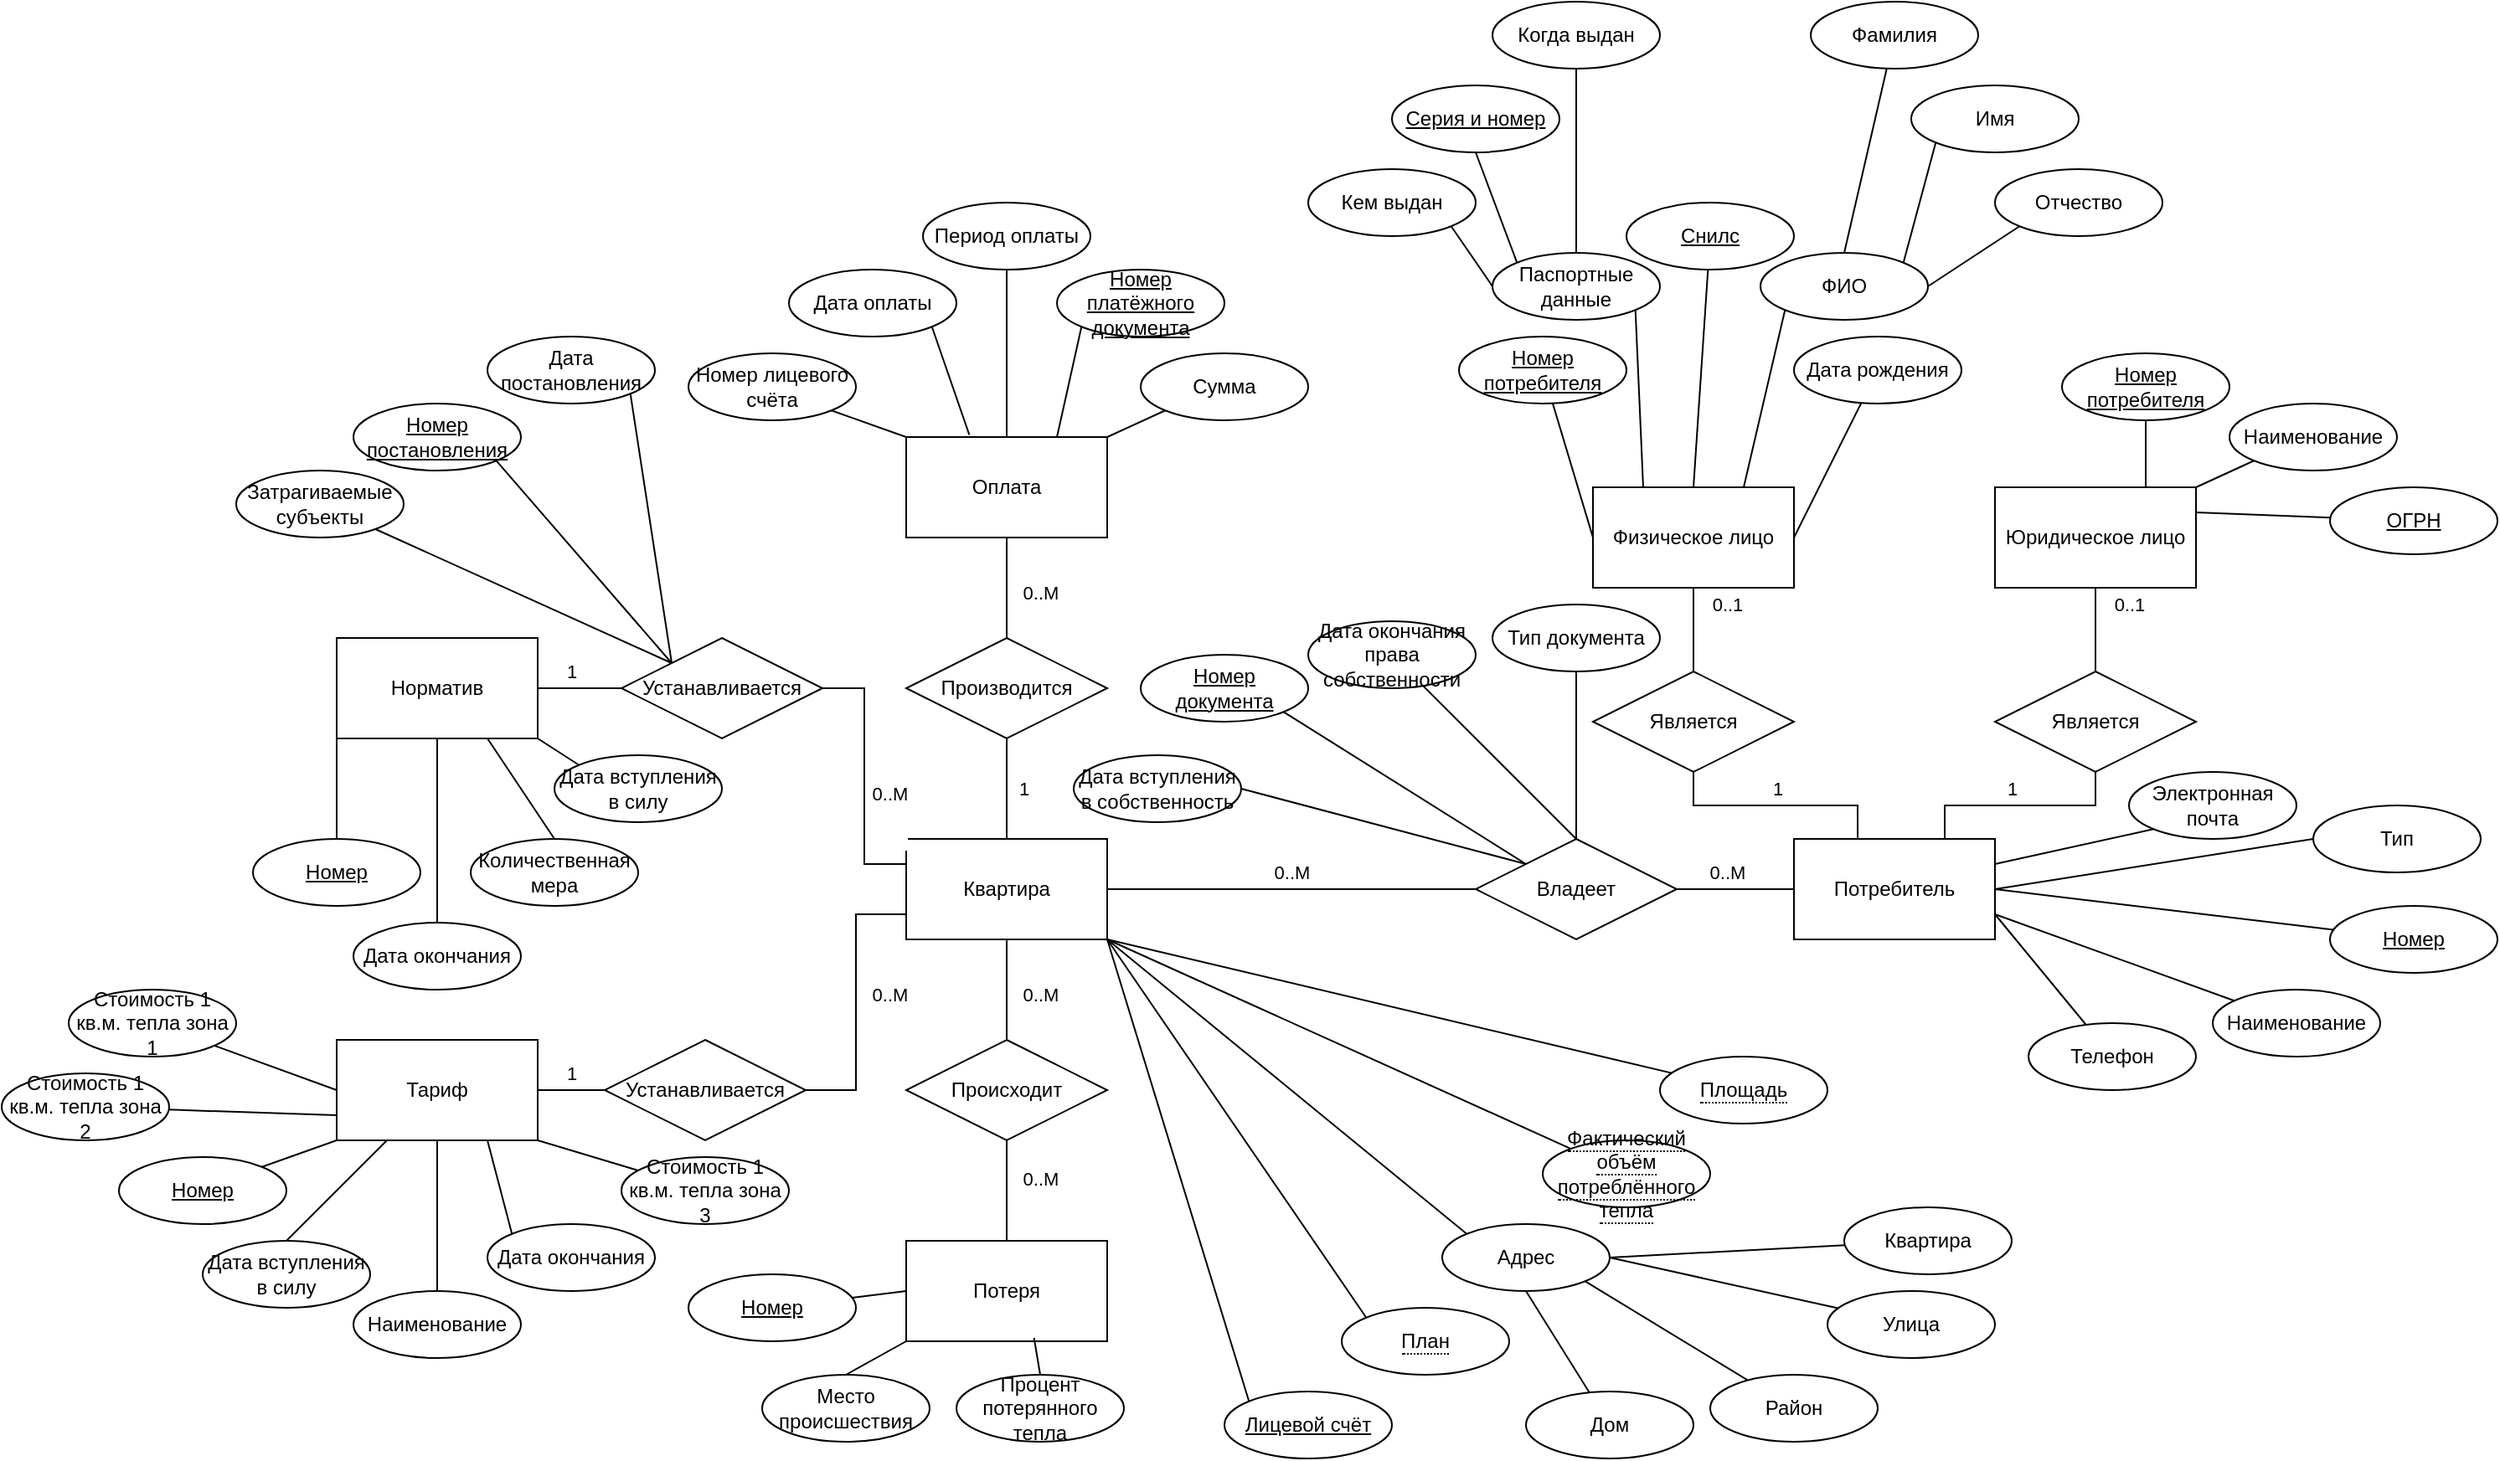 <mxfile version="23.1.5" type="device">
  <diagram name="Страница — 1" id="TnVSrqANqGjrzwxhtsa9">
    <mxGraphModel dx="2901" dy="1245" grid="1" gridSize="10" guides="1" tooltips="1" connect="1" arrows="1" fold="1" page="1" pageScale="1" pageWidth="827" pageHeight="1169" math="0" shadow="0">
      <root>
        <mxCell id="0" />
        <mxCell id="1" parent="0" />
        <mxCell id="NdZXXLd5ungyBNJHAnuO-19" value="0..M" style="edgeStyle=orthogonalEdgeStyle;rounded=0;orthogonalLoop=1;jettySize=auto;html=1;entryX=0;entryY=0.5;entryDx=0;entryDy=0;strokeColor=default;endArrow=none;endFill=0;exitX=1;exitY=0.5;exitDx=0;exitDy=0;" edge="1" parent="1" source="NdZXXLd5ungyBNJHAnuO-1" target="NdZXXLd5ungyBNJHAnuO-11">
          <mxGeometry y="10" relative="1" as="geometry">
            <mxPoint x="560" y="720" as="sourcePoint" />
            <mxPoint as="offset" />
          </mxGeometry>
        </mxCell>
        <mxCell id="NdZXXLd5ungyBNJHAnuO-27" value="&#xa;&lt;span style=&quot;color: rgb(0, 0, 0); font-family: Helvetica; font-size: 11px; font-style: normal; font-variant-ligatures: normal; font-variant-caps: normal; font-weight: 400; letter-spacing: normal; orphans: 2; text-align: center; text-indent: 0px; text-transform: none; widows: 2; word-spacing: 0px; -webkit-text-stroke-width: 0px; background-color: rgb(255, 255, 255); text-decoration-thickness: initial; text-decoration-style: initial; text-decoration-color: initial; float: none; display: inline !important;&quot;&gt;0..M&lt;/span&gt;&#xa;&#xa;" style="edgeStyle=orthogonalEdgeStyle;rounded=0;orthogonalLoop=1;jettySize=auto;html=1;entryX=0.5;entryY=0;entryDx=0;entryDy=0;endArrow=none;endFill=0;" edge="1" parent="1" source="NdZXXLd5ungyBNJHAnuO-1" target="NdZXXLd5ungyBNJHAnuO-16">
          <mxGeometry x="0.333" y="20" relative="1" as="geometry">
            <mxPoint as="offset" />
          </mxGeometry>
        </mxCell>
        <mxCell id="NdZXXLd5ungyBNJHAnuO-1" value="Квартира" style="rounded=0;whiteSpace=wrap;html=1;" vertex="1" parent="1">
          <mxGeometry x="400" y="690" width="120" height="60" as="geometry" />
        </mxCell>
        <mxCell id="NdZXXLd5ungyBNJHAnuO-2" value="Физическое лицо" style="rounded=0;whiteSpace=wrap;html=1;" vertex="1" parent="1">
          <mxGeometry x="810" y="480" width="120" height="60" as="geometry" />
        </mxCell>
        <mxCell id="NdZXXLd5ungyBNJHAnuO-3" value="Потребитель" style="rounded=0;whiteSpace=wrap;html=1;" vertex="1" parent="1">
          <mxGeometry x="930" y="690" width="120" height="60" as="geometry" />
        </mxCell>
        <mxCell id="NdZXXLd5ungyBNJHAnuO-29" value="1" style="edgeStyle=orthogonalEdgeStyle;rounded=0;orthogonalLoop=1;jettySize=auto;html=1;entryX=0;entryY=0.5;entryDx=0;entryDy=0;endArrow=none;endFill=0;" edge="1" parent="1" source="NdZXXLd5ungyBNJHAnuO-4" target="NdZXXLd5ungyBNJHAnuO-13">
          <mxGeometry x="-0.2" y="10" relative="1" as="geometry">
            <mxPoint as="offset" />
          </mxGeometry>
        </mxCell>
        <mxCell id="NdZXXLd5ungyBNJHAnuO-4" value="Норматив" style="rounded=0;whiteSpace=wrap;html=1;" vertex="1" parent="1">
          <mxGeometry x="60" y="570" width="120" height="60" as="geometry" />
        </mxCell>
        <mxCell id="NdZXXLd5ungyBNJHAnuO-5" value="Юридическое лицо" style="rounded=0;whiteSpace=wrap;html=1;" vertex="1" parent="1">
          <mxGeometry x="1050" y="480" width="120" height="60" as="geometry" />
        </mxCell>
        <mxCell id="NdZXXLd5ungyBNJHAnuO-31" value="1" style="edgeStyle=orthogonalEdgeStyle;rounded=0;orthogonalLoop=1;jettySize=auto;html=1;entryX=0;entryY=0.5;entryDx=0;entryDy=0;endArrow=none;endFill=0;" edge="1" parent="1" source="NdZXXLd5ungyBNJHAnuO-6" target="NdZXXLd5ungyBNJHAnuO-14">
          <mxGeometry y="10" relative="1" as="geometry">
            <mxPoint as="offset" />
          </mxGeometry>
        </mxCell>
        <mxCell id="NdZXXLd5ungyBNJHAnuO-6" value="Тариф" style="rounded=0;whiteSpace=wrap;html=1;" vertex="1" parent="1">
          <mxGeometry x="60" y="810" width="120" height="60" as="geometry" />
        </mxCell>
        <mxCell id="NdZXXLd5ungyBNJHAnuO-25" value="&#xa;&lt;span style=&quot;color: rgb(0, 0, 0); font-family: Helvetica; font-size: 11px; font-style: normal; font-variant-ligatures: normal; font-variant-caps: normal; font-weight: 400; letter-spacing: normal; orphans: 2; text-align: center; text-indent: 0px; text-transform: none; widows: 2; word-spacing: 0px; -webkit-text-stroke-width: 0px; background-color: rgb(255, 255, 255); text-decoration-thickness: initial; text-decoration-style: initial; text-decoration-color: initial; float: none; display: inline !important;&quot;&gt;0..M&lt;/span&gt;&#xa;&#xa;" style="edgeStyle=orthogonalEdgeStyle;rounded=0;orthogonalLoop=1;jettySize=auto;html=1;entryX=0.5;entryY=0;entryDx=0;entryDy=0;endArrow=none;endFill=0;" edge="1" parent="1" source="NdZXXLd5ungyBNJHAnuO-7" target="NdZXXLd5ungyBNJHAnuO-15">
          <mxGeometry x="0.333" y="20" relative="1" as="geometry">
            <mxPoint as="offset" />
          </mxGeometry>
        </mxCell>
        <mxCell id="NdZXXLd5ungyBNJHAnuO-7" value="Оплата" style="rounded=0;whiteSpace=wrap;html=1;" vertex="1" parent="1">
          <mxGeometry x="400" y="450" width="120" height="60" as="geometry" />
        </mxCell>
        <mxCell id="NdZXXLd5ungyBNJHAnuO-8" value="Потеря" style="rounded=0;whiteSpace=wrap;html=1;" vertex="1" parent="1">
          <mxGeometry x="400" y="930" width="120" height="60" as="geometry" />
        </mxCell>
        <mxCell id="NdZXXLd5ungyBNJHAnuO-20" value="0..M" style="edgeStyle=orthogonalEdgeStyle;rounded=0;orthogonalLoop=1;jettySize=auto;html=1;entryX=0;entryY=0.5;entryDx=0;entryDy=0;endArrow=none;endFill=0;" edge="1" parent="1" source="NdZXXLd5ungyBNJHAnuO-11" target="NdZXXLd5ungyBNJHAnuO-3">
          <mxGeometry x="-0.143" y="10" relative="1" as="geometry">
            <mxPoint as="offset" />
          </mxGeometry>
        </mxCell>
        <mxCell id="NdZXXLd5ungyBNJHAnuO-11" value="Владеет" style="shape=rhombus;perimeter=rhombusPerimeter;whiteSpace=wrap;html=1;align=center;" vertex="1" parent="1">
          <mxGeometry x="740" y="690" width="120" height="60" as="geometry" />
        </mxCell>
        <mxCell id="NdZXXLd5ungyBNJHAnuO-30" value="&#xa;&lt;span style=&quot;color: rgb(0, 0, 0); font-family: Helvetica; font-size: 11px; font-style: normal; font-variant-ligatures: normal; font-variant-caps: normal; font-weight: 400; letter-spacing: normal; orphans: 2; text-align: center; text-indent: 0px; text-transform: none; widows: 2; word-spacing: 0px; -webkit-text-stroke-width: 0px; background-color: rgb(255, 255, 255); text-decoration-thickness: initial; text-decoration-style: initial; text-decoration-color: initial; float: none; display: inline !important;&quot;&gt;0..M&lt;/span&gt;&#xa;&#xa;" style="edgeStyle=orthogonalEdgeStyle;rounded=0;orthogonalLoop=1;jettySize=auto;html=1;entryX=0;entryY=0.25;entryDx=0;entryDy=0;endArrow=none;endFill=0;" edge="1" parent="1" source="NdZXXLd5ungyBNJHAnuO-13" target="NdZXXLd5ungyBNJHAnuO-1">
          <mxGeometry x="0.226" y="15" relative="1" as="geometry">
            <mxPoint as="offset" />
          </mxGeometry>
        </mxCell>
        <mxCell id="NdZXXLd5ungyBNJHAnuO-13" value="Устанавливается" style="shape=rhombus;perimeter=rhombusPerimeter;whiteSpace=wrap;html=1;align=center;" vertex="1" parent="1">
          <mxGeometry x="230" y="570" width="120" height="60" as="geometry" />
        </mxCell>
        <mxCell id="NdZXXLd5ungyBNJHAnuO-32" value="&#xa;&lt;span style=&quot;color: rgb(0, 0, 0); font-family: Helvetica; font-size: 11px; font-style: normal; font-variant-ligatures: normal; font-variant-caps: normal; font-weight: 400; letter-spacing: normal; orphans: 2; text-align: center; text-indent: 0px; text-transform: none; widows: 2; word-spacing: 0px; -webkit-text-stroke-width: 0px; background-color: rgb(255, 255, 255); text-decoration-thickness: initial; text-decoration-style: initial; text-decoration-color: initial; float: none; display: inline !important;&quot;&gt;0..M&lt;/span&gt;&#xa;&#xa;" style="edgeStyle=orthogonalEdgeStyle;rounded=0;orthogonalLoop=1;jettySize=auto;html=1;entryX=0;entryY=0.75;entryDx=0;entryDy=0;endArrow=none;endFill=0;" edge="1" parent="1" source="NdZXXLd5ungyBNJHAnuO-14" target="NdZXXLd5ungyBNJHAnuO-1">
          <mxGeometry x="-0.03" y="-20" relative="1" as="geometry">
            <mxPoint as="offset" />
          </mxGeometry>
        </mxCell>
        <mxCell id="NdZXXLd5ungyBNJHAnuO-14" value="Устанавливается" style="shape=rhombus;perimeter=rhombusPerimeter;whiteSpace=wrap;html=1;align=center;" vertex="1" parent="1">
          <mxGeometry x="220" y="810" width="120" height="60" as="geometry" />
        </mxCell>
        <mxCell id="NdZXXLd5ungyBNJHAnuO-26" value="1" style="edgeStyle=orthogonalEdgeStyle;rounded=0;orthogonalLoop=1;jettySize=auto;html=1;entryX=0.5;entryY=0;entryDx=0;entryDy=0;endArrow=none;endFill=0;" edge="1" parent="1" source="NdZXXLd5ungyBNJHAnuO-15" target="NdZXXLd5ungyBNJHAnuO-1">
          <mxGeometry y="10" relative="1" as="geometry">
            <mxPoint as="offset" />
          </mxGeometry>
        </mxCell>
        <mxCell id="NdZXXLd5ungyBNJHAnuO-15" value="Производится" style="shape=rhombus;perimeter=rhombusPerimeter;whiteSpace=wrap;html=1;align=center;" vertex="1" parent="1">
          <mxGeometry x="400" y="570" width="120" height="60" as="geometry" />
        </mxCell>
        <mxCell id="NdZXXLd5ungyBNJHAnuO-28" value="&#xa;&lt;span style=&quot;color: rgb(0, 0, 0); font-family: Helvetica; font-size: 11px; font-style: normal; font-variant-ligatures: normal; font-variant-caps: normal; font-weight: 400; letter-spacing: normal; orphans: 2; text-align: center; text-indent: 0px; text-transform: none; widows: 2; word-spacing: 0px; -webkit-text-stroke-width: 0px; background-color: rgb(255, 255, 255); text-decoration-thickness: initial; text-decoration-style: initial; text-decoration-color: initial; float: none; display: inline !important;&quot;&gt;0..M&lt;/span&gt;&#xa;&#xa;" style="edgeStyle=orthogonalEdgeStyle;rounded=0;orthogonalLoop=1;jettySize=auto;html=1;entryX=0.5;entryY=0;entryDx=0;entryDy=0;endArrow=none;endFill=0;" edge="1" parent="1" source="NdZXXLd5ungyBNJHAnuO-16" target="NdZXXLd5ungyBNJHAnuO-8">
          <mxGeometry y="20" relative="1" as="geometry">
            <mxPoint as="offset" />
          </mxGeometry>
        </mxCell>
        <mxCell id="NdZXXLd5ungyBNJHAnuO-16" value="Происходит" style="shape=rhombus;perimeter=rhombusPerimeter;whiteSpace=wrap;html=1;align=center;" vertex="1" parent="1">
          <mxGeometry x="400" y="810" width="120" height="60" as="geometry" />
        </mxCell>
        <mxCell id="NdZXXLd5ungyBNJHAnuO-22" value="1" style="edgeStyle=orthogonalEdgeStyle;rounded=0;orthogonalLoop=1;jettySize=auto;html=1;entryX=0.75;entryY=0;entryDx=0;entryDy=0;endArrow=none;endFill=0;" edge="1" parent="1" source="NdZXXLd5ungyBNJHAnuO-17" target="NdZXXLd5ungyBNJHAnuO-3">
          <mxGeometry x="0.077" y="-10" relative="1" as="geometry">
            <mxPoint as="offset" />
          </mxGeometry>
        </mxCell>
        <mxCell id="NdZXXLd5ungyBNJHAnuO-24" value="0..1" style="edgeStyle=orthogonalEdgeStyle;rounded=0;orthogonalLoop=1;jettySize=auto;html=1;entryX=0.5;entryY=1;entryDx=0;entryDy=0;endArrow=none;endFill=0;" edge="1" parent="1" source="NdZXXLd5ungyBNJHAnuO-17" target="NdZXXLd5ungyBNJHAnuO-5">
          <mxGeometry x="0.6" y="-20" relative="1" as="geometry">
            <mxPoint as="offset" />
          </mxGeometry>
        </mxCell>
        <mxCell id="NdZXXLd5ungyBNJHAnuO-17" value="Является" style="shape=rhombus;perimeter=rhombusPerimeter;whiteSpace=wrap;html=1;align=center;" vertex="1" parent="1">
          <mxGeometry x="1050" y="590" width="120" height="60" as="geometry" />
        </mxCell>
        <mxCell id="NdZXXLd5ungyBNJHAnuO-23" value="0..1" style="edgeStyle=orthogonalEdgeStyle;rounded=0;orthogonalLoop=1;jettySize=auto;html=1;entryX=0.5;entryY=1;entryDx=0;entryDy=0;endArrow=none;endFill=0;" edge="1" parent="1" source="NdZXXLd5ungyBNJHAnuO-18" target="NdZXXLd5ungyBNJHAnuO-2">
          <mxGeometry x="0.6" y="-20" relative="1" as="geometry">
            <mxPoint as="offset" />
          </mxGeometry>
        </mxCell>
        <mxCell id="NdZXXLd5ungyBNJHAnuO-18" value="Является" style="shape=rhombus;perimeter=rhombusPerimeter;whiteSpace=wrap;html=1;align=center;" vertex="1" parent="1">
          <mxGeometry x="810" y="590" width="120" height="60" as="geometry" />
        </mxCell>
        <mxCell id="NdZXXLd5ungyBNJHAnuO-21" value="1" style="edgeStyle=orthogonalEdgeStyle;rounded=0;orthogonalLoop=1;jettySize=auto;html=1;entryX=0.317;entryY=-0.011;entryDx=0;entryDy=0;entryPerimeter=0;endArrow=none;endFill=0;" edge="1" parent="1" source="NdZXXLd5ungyBNJHAnuO-18" target="NdZXXLd5ungyBNJHAnuO-3">
          <mxGeometry x="0.019" y="10" relative="1" as="geometry">
            <mxPoint as="offset" />
          </mxGeometry>
        </mxCell>
        <mxCell id="NdZXXLd5ungyBNJHAnuO-45" style="rounded=0;orthogonalLoop=1;jettySize=auto;html=1;exitX=0;exitY=0;exitDx=0;exitDy=0;entryX=1;entryY=1;entryDx=0;entryDy=0;strokeColor=default;endArrow=none;endFill=0;" edge="1" parent="1" source="NdZXXLd5ungyBNJHAnuO-33" target="NdZXXLd5ungyBNJHAnuO-1">
          <mxGeometry relative="1" as="geometry" />
        </mxCell>
        <mxCell id="NdZXXLd5ungyBNJHAnuO-33" value="&lt;u&gt;Лицевой счёт&lt;/u&gt;" style="ellipse;whiteSpace=wrap;html=1;align=center;" vertex="1" parent="1">
          <mxGeometry x="590" y="1020" width="100" height="40" as="geometry" />
        </mxCell>
        <mxCell id="NdZXXLd5ungyBNJHAnuO-47" style="rounded=0;orthogonalLoop=1;jettySize=auto;html=1;exitX=0;exitY=0;exitDx=0;exitDy=0;endArrow=none;endFill=0;" edge="1" parent="1" source="NdZXXLd5ungyBNJHAnuO-36">
          <mxGeometry relative="1" as="geometry">
            <mxPoint x="520" y="750" as="targetPoint" />
          </mxGeometry>
        </mxCell>
        <mxCell id="NdZXXLd5ungyBNJHAnuO-36" value="Адрес" style="ellipse;whiteSpace=wrap;html=1;align=center;" vertex="1" parent="1">
          <mxGeometry x="720" y="920" width="100" height="40" as="geometry" />
        </mxCell>
        <mxCell id="NdZXXLd5ungyBNJHAnuO-52" style="rounded=0;orthogonalLoop=1;jettySize=auto;html=1;entryX=1;entryY=1;entryDx=0;entryDy=0;endArrow=none;endFill=0;" edge="1" parent="1" source="NdZXXLd5ungyBNJHAnuO-37" target="NdZXXLd5ungyBNJHAnuO-36">
          <mxGeometry relative="1" as="geometry" />
        </mxCell>
        <mxCell id="NdZXXLd5ungyBNJHAnuO-37" value="Район" style="ellipse;whiteSpace=wrap;html=1;align=center;" vertex="1" parent="1">
          <mxGeometry x="880" y="1010" width="100" height="40" as="geometry" />
        </mxCell>
        <mxCell id="NdZXXLd5ungyBNJHAnuO-38" value="Улица" style="ellipse;whiteSpace=wrap;html=1;align=center;" vertex="1" parent="1">
          <mxGeometry x="950" y="960" width="100" height="40" as="geometry" />
        </mxCell>
        <mxCell id="NdZXXLd5ungyBNJHAnuO-51" style="rounded=0;orthogonalLoop=1;jettySize=auto;html=1;entryX=0.5;entryY=1;entryDx=0;entryDy=0;endArrow=none;endFill=0;" edge="1" parent="1" source="NdZXXLd5ungyBNJHAnuO-39" target="NdZXXLd5ungyBNJHAnuO-36">
          <mxGeometry relative="1" as="geometry" />
        </mxCell>
        <mxCell id="NdZXXLd5ungyBNJHAnuO-39" value="Дом" style="ellipse;whiteSpace=wrap;html=1;align=center;" vertex="1" parent="1">
          <mxGeometry x="770" y="1020" width="100" height="40" as="geometry" />
        </mxCell>
        <mxCell id="NdZXXLd5ungyBNJHAnuO-54" style="rounded=0;orthogonalLoop=1;jettySize=auto;html=1;entryX=1;entryY=0.5;entryDx=0;entryDy=0;endArrow=none;endFill=0;" edge="1" parent="1" source="NdZXXLd5ungyBNJHAnuO-40" target="NdZXXLd5ungyBNJHAnuO-36">
          <mxGeometry relative="1" as="geometry" />
        </mxCell>
        <mxCell id="NdZXXLd5ungyBNJHAnuO-40" value="Квартира" style="ellipse;whiteSpace=wrap;html=1;align=center;" vertex="1" parent="1">
          <mxGeometry x="960" y="910" width="100" height="40" as="geometry" />
        </mxCell>
        <mxCell id="NdZXXLd5ungyBNJHAnuO-46" style="rounded=0;orthogonalLoop=1;jettySize=auto;html=1;exitX=0;exitY=0;exitDx=0;exitDy=0;entryX=1;entryY=1;entryDx=0;entryDy=0;endArrow=none;endFill=0;" edge="1" parent="1" source="NdZXXLd5ungyBNJHAnuO-41" target="NdZXXLd5ungyBNJHAnuO-1">
          <mxGeometry relative="1" as="geometry" />
        </mxCell>
        <mxCell id="NdZXXLd5ungyBNJHAnuO-41" value="&lt;span style=&quot;border-bottom: 1px dotted&quot;&gt;План&lt;/span&gt;" style="ellipse;whiteSpace=wrap;html=1;align=center;" vertex="1" parent="1">
          <mxGeometry x="660" y="970" width="100" height="40" as="geometry" />
        </mxCell>
        <mxCell id="NdZXXLd5ungyBNJHAnuO-49" style="rounded=0;orthogonalLoop=1;jettySize=auto;html=1;endArrow=none;endFill=0;entryX=1;entryY=1;entryDx=0;entryDy=0;" edge="1" parent="1" source="NdZXXLd5ungyBNJHAnuO-42" target="NdZXXLd5ungyBNJHAnuO-1">
          <mxGeometry relative="1" as="geometry">
            <mxPoint x="560" y="750" as="targetPoint" />
          </mxGeometry>
        </mxCell>
        <mxCell id="NdZXXLd5ungyBNJHAnuO-42" value="&lt;span style=&quot;border-bottom: 1px dotted&quot;&gt;Площадь&lt;/span&gt;" style="ellipse;whiteSpace=wrap;html=1;align=center;" vertex="1" parent="1">
          <mxGeometry x="850" y="820" width="100" height="40" as="geometry" />
        </mxCell>
        <mxCell id="NdZXXLd5ungyBNJHAnuO-48" style="rounded=0;orthogonalLoop=1;jettySize=auto;html=1;endArrow=none;endFill=0;" edge="1" parent="1" source="NdZXXLd5ungyBNJHAnuO-43">
          <mxGeometry relative="1" as="geometry">
            <mxPoint x="520" y="750" as="targetPoint" />
          </mxGeometry>
        </mxCell>
        <mxCell id="NdZXXLd5ungyBNJHAnuO-43" value="&lt;span style=&quot;border-bottom: 1px dotted&quot;&gt;Фактический объём потреблённого тепла&lt;/span&gt;" style="ellipse;whiteSpace=wrap;html=1;align=center;" vertex="1" parent="1">
          <mxGeometry x="780" y="870" width="100" height="40" as="geometry" />
        </mxCell>
        <mxCell id="NdZXXLd5ungyBNJHAnuO-53" style="rounded=0;orthogonalLoop=1;jettySize=auto;html=1;endArrow=none;endFill=0;" edge="1" parent="1" source="NdZXXLd5ungyBNJHAnuO-38">
          <mxGeometry relative="1" as="geometry">
            <mxPoint x="820" y="940" as="targetPoint" />
          </mxGeometry>
        </mxCell>
        <mxCell id="NdZXXLd5ungyBNJHAnuO-62" style="rounded=0;orthogonalLoop=1;jettySize=auto;html=1;entryX=1;entryY=0.5;entryDx=0;entryDy=0;endArrow=none;endFill=0;" edge="1" parent="1" source="NdZXXLd5ungyBNJHAnuO-55" target="NdZXXLd5ungyBNJHAnuO-3">
          <mxGeometry relative="1" as="geometry" />
        </mxCell>
        <mxCell id="NdZXXLd5ungyBNJHAnuO-55" value="&lt;u&gt;Номер&lt;/u&gt;" style="ellipse;whiteSpace=wrap;html=1;align=center;" vertex="1" parent="1">
          <mxGeometry x="1250" y="730" width="100" height="40" as="geometry" />
        </mxCell>
        <mxCell id="NdZXXLd5ungyBNJHAnuO-63" style="rounded=0;orthogonalLoop=1;jettySize=auto;html=1;entryX=1;entryY=0.75;entryDx=0;entryDy=0;endArrow=none;endFill=0;" edge="1" parent="1" source="NdZXXLd5ungyBNJHAnuO-56" target="NdZXXLd5ungyBNJHAnuO-3">
          <mxGeometry relative="1" as="geometry" />
        </mxCell>
        <mxCell id="NdZXXLd5ungyBNJHAnuO-56" value="Наименование" style="ellipse;whiteSpace=wrap;html=1;align=center;" vertex="1" parent="1">
          <mxGeometry x="1180" y="780" width="100" height="40" as="geometry" />
        </mxCell>
        <mxCell id="NdZXXLd5ungyBNJHAnuO-64" style="rounded=0;orthogonalLoop=1;jettySize=auto;html=1;entryX=1;entryY=0.75;entryDx=0;entryDy=0;endArrow=none;endFill=0;" edge="1" parent="1" source="NdZXXLd5ungyBNJHAnuO-57" target="NdZXXLd5ungyBNJHAnuO-3">
          <mxGeometry relative="1" as="geometry" />
        </mxCell>
        <mxCell id="NdZXXLd5ungyBNJHAnuO-57" value="Телефон" style="ellipse;whiteSpace=wrap;html=1;align=center;" vertex="1" parent="1">
          <mxGeometry x="1070" y="800" width="100" height="40" as="geometry" />
        </mxCell>
        <mxCell id="NdZXXLd5ungyBNJHAnuO-60" style="rounded=0;orthogonalLoop=1;jettySize=auto;html=1;exitX=0;exitY=1;exitDx=0;exitDy=0;entryX=1;entryY=0.25;entryDx=0;entryDy=0;endArrow=none;endFill=0;" edge="1" parent="1" source="NdZXXLd5ungyBNJHAnuO-58" target="NdZXXLd5ungyBNJHAnuO-3">
          <mxGeometry relative="1" as="geometry" />
        </mxCell>
        <mxCell id="NdZXXLd5ungyBNJHAnuO-58" value="Электронная почта" style="ellipse;whiteSpace=wrap;html=1;align=center;" vertex="1" parent="1">
          <mxGeometry x="1130" y="650" width="100" height="40" as="geometry" />
        </mxCell>
        <mxCell id="NdZXXLd5ungyBNJHAnuO-61" style="rounded=0;orthogonalLoop=1;jettySize=auto;html=1;exitX=0;exitY=0.5;exitDx=0;exitDy=0;entryX=1;entryY=0.5;entryDx=0;entryDy=0;endArrow=none;endFill=0;" edge="1" parent="1" source="NdZXXLd5ungyBNJHAnuO-59" target="NdZXXLd5ungyBNJHAnuO-3">
          <mxGeometry relative="1" as="geometry" />
        </mxCell>
        <mxCell id="NdZXXLd5ungyBNJHAnuO-59" value="Тип" style="ellipse;whiteSpace=wrap;html=1;align=center;" vertex="1" parent="1">
          <mxGeometry x="1240" y="670" width="100" height="40" as="geometry" />
        </mxCell>
        <mxCell id="NdZXXLd5ungyBNJHAnuO-83" style="rounded=0;orthogonalLoop=1;jettySize=auto;html=1;entryX=0;entryY=0.5;entryDx=0;entryDy=0;endArrow=none;endFill=0;" edge="1" parent="1" source="NdZXXLd5ungyBNJHAnuO-65" target="NdZXXLd5ungyBNJHAnuO-2">
          <mxGeometry relative="1" as="geometry" />
        </mxCell>
        <mxCell id="NdZXXLd5ungyBNJHAnuO-65" value="&lt;u&gt;Номер потребителя&lt;/u&gt;" style="ellipse;whiteSpace=wrap;html=1;align=center;" vertex="1" parent="1">
          <mxGeometry x="730" y="390" width="100" height="40" as="geometry" />
        </mxCell>
        <mxCell id="NdZXXLd5ungyBNJHAnuO-84" style="rounded=0;orthogonalLoop=1;jettySize=auto;html=1;exitX=1;exitY=1;exitDx=0;exitDy=0;entryX=0.25;entryY=0;entryDx=0;entryDy=0;endArrow=none;endFill=0;" edge="1" parent="1" source="NdZXXLd5ungyBNJHAnuO-66" target="NdZXXLd5ungyBNJHAnuO-2">
          <mxGeometry relative="1" as="geometry" />
        </mxCell>
        <mxCell id="NdZXXLd5ungyBNJHAnuO-66" value="Паспортные данные" style="ellipse;whiteSpace=wrap;html=1;align=center;" vertex="1" parent="1">
          <mxGeometry x="750" y="340" width="100" height="40" as="geometry" />
        </mxCell>
        <mxCell id="NdZXXLd5ungyBNJHAnuO-78" style="rounded=0;orthogonalLoop=1;jettySize=auto;html=1;exitX=0.5;exitY=1;exitDx=0;exitDy=0;entryX=0;entryY=0;entryDx=0;entryDy=0;endArrow=none;endFill=0;" edge="1" parent="1" source="NdZXXLd5ungyBNJHAnuO-67" target="NdZXXLd5ungyBNJHAnuO-66">
          <mxGeometry relative="1" as="geometry" />
        </mxCell>
        <mxCell id="NdZXXLd5ungyBNJHAnuO-67" value="&lt;u&gt;Серия и номер&lt;/u&gt;" style="ellipse;whiteSpace=wrap;html=1;align=center;" vertex="1" parent="1">
          <mxGeometry x="690" y="240" width="100" height="40" as="geometry" />
        </mxCell>
        <mxCell id="NdZXXLd5ungyBNJHAnuO-79" style="rounded=0;orthogonalLoop=1;jettySize=auto;html=1;entryX=0;entryY=0.5;entryDx=0;entryDy=0;endArrow=none;endFill=0;exitX=1;exitY=1;exitDx=0;exitDy=0;" edge="1" parent="1" source="NdZXXLd5ungyBNJHAnuO-68" target="NdZXXLd5ungyBNJHAnuO-66">
          <mxGeometry relative="1" as="geometry">
            <mxPoint x="718.57" y="328.57" as="sourcePoint" />
          </mxGeometry>
        </mxCell>
        <mxCell id="NdZXXLd5ungyBNJHAnuO-68" value="Кем выдан" style="ellipse;whiteSpace=wrap;html=1;align=center;" vertex="1" parent="1">
          <mxGeometry x="640" y="290" width="100" height="40" as="geometry" />
        </mxCell>
        <mxCell id="NdZXXLd5ungyBNJHAnuO-77" style="rounded=0;orthogonalLoop=1;jettySize=auto;html=1;entryX=0.5;entryY=0;entryDx=0;entryDy=0;endArrow=none;endFill=0;" edge="1" parent="1" source="NdZXXLd5ungyBNJHAnuO-69" target="NdZXXLd5ungyBNJHAnuO-66">
          <mxGeometry relative="1" as="geometry" />
        </mxCell>
        <mxCell id="NdZXXLd5ungyBNJHAnuO-69" value="Когда выдан" style="ellipse;whiteSpace=wrap;html=1;align=center;" vertex="1" parent="1">
          <mxGeometry x="750" y="190" width="100" height="40" as="geometry" />
        </mxCell>
        <mxCell id="NdZXXLd5ungyBNJHAnuO-85" style="rounded=0;orthogonalLoop=1;jettySize=auto;html=1;entryX=0.5;entryY=0;entryDx=0;entryDy=0;endArrow=none;endFill=0;" edge="1" parent="1" source="NdZXXLd5ungyBNJHAnuO-70" target="NdZXXLd5ungyBNJHAnuO-2">
          <mxGeometry relative="1" as="geometry" />
        </mxCell>
        <mxCell id="NdZXXLd5ungyBNJHAnuO-70" value="&lt;u&gt;Снилс&lt;/u&gt;" style="ellipse;whiteSpace=wrap;html=1;align=center;" vertex="1" parent="1">
          <mxGeometry x="830" y="310" width="100" height="40" as="geometry" />
        </mxCell>
        <mxCell id="NdZXXLd5ungyBNJHAnuO-86" style="rounded=0;orthogonalLoop=1;jettySize=auto;html=1;exitX=0;exitY=1;exitDx=0;exitDy=0;entryX=0.75;entryY=0;entryDx=0;entryDy=0;endArrow=none;endFill=0;" edge="1" parent="1" source="NdZXXLd5ungyBNJHAnuO-71" target="NdZXXLd5ungyBNJHAnuO-2">
          <mxGeometry relative="1" as="geometry" />
        </mxCell>
        <mxCell id="NdZXXLd5ungyBNJHAnuO-71" value="ФИО" style="ellipse;whiteSpace=wrap;html=1;align=center;" vertex="1" parent="1">
          <mxGeometry x="910" y="340" width="100" height="40" as="geometry" />
        </mxCell>
        <mxCell id="NdZXXLd5ungyBNJHAnuO-80" style="rounded=0;orthogonalLoop=1;jettySize=auto;html=1;entryX=0.5;entryY=0;entryDx=0;entryDy=0;endArrow=none;endFill=0;" edge="1" parent="1" source="NdZXXLd5ungyBNJHAnuO-72" target="NdZXXLd5ungyBNJHAnuO-71">
          <mxGeometry relative="1" as="geometry" />
        </mxCell>
        <mxCell id="NdZXXLd5ungyBNJHAnuO-72" value="Фамилия" style="ellipse;whiteSpace=wrap;html=1;align=center;" vertex="1" parent="1">
          <mxGeometry x="940" y="190" width="100" height="40" as="geometry" />
        </mxCell>
        <mxCell id="NdZXXLd5ungyBNJHAnuO-81" style="rounded=0;orthogonalLoop=1;jettySize=auto;html=1;exitX=0;exitY=1;exitDx=0;exitDy=0;entryX=1;entryY=0;entryDx=0;entryDy=0;endArrow=none;endFill=0;" edge="1" parent="1" source="NdZXXLd5ungyBNJHAnuO-73" target="NdZXXLd5ungyBNJHAnuO-71">
          <mxGeometry relative="1" as="geometry" />
        </mxCell>
        <mxCell id="NdZXXLd5ungyBNJHAnuO-73" value="Имя" style="ellipse;whiteSpace=wrap;html=1;align=center;" vertex="1" parent="1">
          <mxGeometry x="1000" y="240" width="100" height="40" as="geometry" />
        </mxCell>
        <mxCell id="NdZXXLd5ungyBNJHAnuO-82" style="rounded=0;orthogonalLoop=1;jettySize=auto;html=1;exitX=0;exitY=1;exitDx=0;exitDy=0;entryX=1;entryY=0.5;entryDx=0;entryDy=0;endArrow=none;endFill=0;" edge="1" parent="1" source="NdZXXLd5ungyBNJHAnuO-74" target="NdZXXLd5ungyBNJHAnuO-71">
          <mxGeometry relative="1" as="geometry" />
        </mxCell>
        <mxCell id="NdZXXLd5ungyBNJHAnuO-74" value="Отчество" style="ellipse;whiteSpace=wrap;html=1;align=center;" vertex="1" parent="1">
          <mxGeometry x="1050" y="290" width="100" height="40" as="geometry" />
        </mxCell>
        <mxCell id="NdZXXLd5ungyBNJHAnuO-87" style="rounded=0;orthogonalLoop=1;jettySize=auto;html=1;entryX=1;entryY=0.5;entryDx=0;entryDy=0;endArrow=none;endFill=0;" edge="1" parent="1" source="NdZXXLd5ungyBNJHAnuO-75" target="NdZXXLd5ungyBNJHAnuO-2">
          <mxGeometry relative="1" as="geometry" />
        </mxCell>
        <mxCell id="NdZXXLd5ungyBNJHAnuO-75" value="Дата рождения" style="ellipse;whiteSpace=wrap;html=1;align=center;" vertex="1" parent="1">
          <mxGeometry x="930" y="390" width="100" height="40" as="geometry" />
        </mxCell>
        <mxCell id="NdZXXLd5ungyBNJHAnuO-91" style="rounded=0;orthogonalLoop=1;jettySize=auto;html=1;entryX=0.75;entryY=0;entryDx=0;entryDy=0;endArrow=none;endFill=0;" edge="1" parent="1" source="NdZXXLd5ungyBNJHAnuO-88" target="NdZXXLd5ungyBNJHAnuO-5">
          <mxGeometry relative="1" as="geometry" />
        </mxCell>
        <mxCell id="NdZXXLd5ungyBNJHAnuO-88" value="&lt;u&gt;Номер потребителя&lt;/u&gt;" style="ellipse;whiteSpace=wrap;html=1;align=center;" vertex="1" parent="1">
          <mxGeometry x="1090" y="400" width="100" height="40" as="geometry" />
        </mxCell>
        <mxCell id="NdZXXLd5ungyBNJHAnuO-92" style="rounded=0;orthogonalLoop=1;jettySize=auto;html=1;exitX=0;exitY=1;exitDx=0;exitDy=0;entryX=1;entryY=0;entryDx=0;entryDy=0;endArrow=none;endFill=0;" edge="1" parent="1" source="NdZXXLd5ungyBNJHAnuO-89" target="NdZXXLd5ungyBNJHAnuO-5">
          <mxGeometry relative="1" as="geometry" />
        </mxCell>
        <mxCell id="NdZXXLd5ungyBNJHAnuO-89" value="Наименование" style="ellipse;whiteSpace=wrap;html=1;align=center;" vertex="1" parent="1">
          <mxGeometry x="1190" y="430" width="100" height="40" as="geometry" />
        </mxCell>
        <mxCell id="NdZXXLd5ungyBNJHAnuO-93" style="rounded=0;orthogonalLoop=1;jettySize=auto;html=1;entryX=1;entryY=0.25;entryDx=0;entryDy=0;endArrow=none;endFill=0;" edge="1" parent="1" source="NdZXXLd5ungyBNJHAnuO-90" target="NdZXXLd5ungyBNJHAnuO-5">
          <mxGeometry relative="1" as="geometry" />
        </mxCell>
        <mxCell id="NdZXXLd5ungyBNJHAnuO-90" value="&lt;u&gt;ОГРН&lt;/u&gt;" style="ellipse;whiteSpace=wrap;html=1;align=center;" vertex="1" parent="1">
          <mxGeometry x="1250" y="480" width="100" height="40" as="geometry" />
        </mxCell>
        <mxCell id="NdZXXLd5ungyBNJHAnuO-98" style="rounded=0;orthogonalLoop=1;jettySize=auto;html=1;entryX=0;entryY=1;entryDx=0;entryDy=0;endArrow=none;endFill=0;" edge="1" parent="1" source="NdZXXLd5ungyBNJHAnuO-94" target="NdZXXLd5ungyBNJHAnuO-4">
          <mxGeometry relative="1" as="geometry" />
        </mxCell>
        <mxCell id="NdZXXLd5ungyBNJHAnuO-94" value="&lt;u&gt;Номер&lt;/u&gt;" style="ellipse;whiteSpace=wrap;html=1;align=center;" vertex="1" parent="1">
          <mxGeometry x="10" y="690" width="100" height="40" as="geometry" />
        </mxCell>
        <mxCell id="NdZXXLd5ungyBNJHAnuO-100" style="rounded=0;orthogonalLoop=1;jettySize=auto;html=1;exitX=0.5;exitY=0;exitDx=0;exitDy=0;entryX=0.75;entryY=1;entryDx=0;entryDy=0;endArrow=none;endFill=0;" edge="1" parent="1" source="NdZXXLd5ungyBNJHAnuO-95" target="NdZXXLd5ungyBNJHAnuO-4">
          <mxGeometry relative="1" as="geometry" />
        </mxCell>
        <mxCell id="NdZXXLd5ungyBNJHAnuO-95" value="Количественная мера" style="ellipse;whiteSpace=wrap;html=1;align=center;" vertex="1" parent="1">
          <mxGeometry x="140" y="690" width="100" height="40" as="geometry" />
        </mxCell>
        <mxCell id="NdZXXLd5ungyBNJHAnuO-101" style="rounded=0;orthogonalLoop=1;jettySize=auto;html=1;exitX=0;exitY=0;exitDx=0;exitDy=0;entryX=1;entryY=1;entryDx=0;entryDy=0;endArrow=none;endFill=0;" edge="1" parent="1" source="NdZXXLd5ungyBNJHAnuO-96" target="NdZXXLd5ungyBNJHAnuO-4">
          <mxGeometry relative="1" as="geometry" />
        </mxCell>
        <mxCell id="NdZXXLd5ungyBNJHAnuO-96" value="Дата вступления в силу" style="ellipse;whiteSpace=wrap;html=1;align=center;" vertex="1" parent="1">
          <mxGeometry x="190" y="640" width="100" height="40" as="geometry" />
        </mxCell>
        <mxCell id="NdZXXLd5ungyBNJHAnuO-99" style="rounded=0;orthogonalLoop=1;jettySize=auto;html=1;entryX=0.5;entryY=1;entryDx=0;entryDy=0;endArrow=none;endFill=0;" edge="1" parent="1" source="NdZXXLd5ungyBNJHAnuO-97" target="NdZXXLd5ungyBNJHAnuO-4">
          <mxGeometry relative="1" as="geometry" />
        </mxCell>
        <mxCell id="NdZXXLd5ungyBNJHAnuO-97" value="Дата окончания" style="ellipse;whiteSpace=wrap;html=1;align=center;" vertex="1" parent="1">
          <mxGeometry x="70" y="740" width="100" height="40" as="geometry" />
        </mxCell>
        <mxCell id="NdZXXLd5ungyBNJHAnuO-109" style="rounded=0;orthogonalLoop=1;jettySize=auto;html=1;exitX=1;exitY=0;exitDx=0;exitDy=0;entryX=0;entryY=1;entryDx=0;entryDy=0;endArrow=none;endFill=0;" edge="1" parent="1" source="NdZXXLd5ungyBNJHAnuO-102" target="NdZXXLd5ungyBNJHAnuO-6">
          <mxGeometry relative="1" as="geometry" />
        </mxCell>
        <mxCell id="NdZXXLd5ungyBNJHAnuO-102" value="&lt;u&gt;Номер&lt;/u&gt;" style="ellipse;whiteSpace=wrap;html=1;align=center;" vertex="1" parent="1">
          <mxGeometry x="-70" y="880" width="100" height="40" as="geometry" />
        </mxCell>
        <mxCell id="NdZXXLd5ungyBNJHAnuO-111" style="rounded=0;orthogonalLoop=1;jettySize=auto;html=1;entryX=0.5;entryY=1;entryDx=0;entryDy=0;endArrow=none;endFill=0;" edge="1" parent="1" source="NdZXXLd5ungyBNJHAnuO-103" target="NdZXXLd5ungyBNJHAnuO-6">
          <mxGeometry relative="1" as="geometry" />
        </mxCell>
        <mxCell id="NdZXXLd5ungyBNJHAnuO-103" value="Наименование" style="ellipse;whiteSpace=wrap;html=1;align=center;" vertex="1" parent="1">
          <mxGeometry x="70" y="960" width="100" height="40" as="geometry" />
        </mxCell>
        <mxCell id="NdZXXLd5ungyBNJHAnuO-110" style="rounded=0;orthogonalLoop=1;jettySize=auto;html=1;exitX=0.5;exitY=0;exitDx=0;exitDy=0;entryX=0.25;entryY=1;entryDx=0;entryDy=0;endArrow=none;endFill=0;" edge="1" parent="1" source="NdZXXLd5ungyBNJHAnuO-104" target="NdZXXLd5ungyBNJHAnuO-6">
          <mxGeometry relative="1" as="geometry" />
        </mxCell>
        <mxCell id="NdZXXLd5ungyBNJHAnuO-104" value="Дата вступления в силу" style="ellipse;whiteSpace=wrap;html=1;align=center;" vertex="1" parent="1">
          <mxGeometry x="-20" y="930" width="100" height="40" as="geometry" />
        </mxCell>
        <mxCell id="NdZXXLd5ungyBNJHAnuO-112" style="rounded=0;orthogonalLoop=1;jettySize=auto;html=1;exitX=0;exitY=0;exitDx=0;exitDy=0;entryX=0.75;entryY=1;entryDx=0;entryDy=0;endArrow=none;endFill=0;" edge="1" parent="1" source="NdZXXLd5ungyBNJHAnuO-105" target="NdZXXLd5ungyBNJHAnuO-6">
          <mxGeometry relative="1" as="geometry" />
        </mxCell>
        <mxCell id="NdZXXLd5ungyBNJHAnuO-105" value="Дата окончания" style="ellipse;whiteSpace=wrap;html=1;align=center;" vertex="1" parent="1">
          <mxGeometry x="150" y="920" width="100" height="40" as="geometry" />
        </mxCell>
        <mxCell id="NdZXXLd5ungyBNJHAnuO-116" style="rounded=0;orthogonalLoop=1;jettySize=auto;html=1;entryX=0;entryY=0.5;entryDx=0;entryDy=0;endArrow=none;endFill=0;" edge="1" parent="1" source="NdZXXLd5ungyBNJHAnuO-106" target="NdZXXLd5ungyBNJHAnuO-6">
          <mxGeometry relative="1" as="geometry" />
        </mxCell>
        <mxCell id="NdZXXLd5ungyBNJHAnuO-106" value="Стоимость 1 кв.м. тепла зона 1" style="ellipse;whiteSpace=wrap;html=1;align=center;" vertex="1" parent="1">
          <mxGeometry x="-100" y="780" width="100" height="40" as="geometry" />
        </mxCell>
        <mxCell id="NdZXXLd5ungyBNJHAnuO-115" style="rounded=0;orthogonalLoop=1;jettySize=auto;html=1;entryX=0;entryY=0.75;entryDx=0;entryDy=0;endArrow=none;endFill=0;" edge="1" parent="1" source="NdZXXLd5ungyBNJHAnuO-107" target="NdZXXLd5ungyBNJHAnuO-6">
          <mxGeometry relative="1" as="geometry" />
        </mxCell>
        <mxCell id="NdZXXLd5ungyBNJHAnuO-107" value="Стоимость 1 кв.м. тепла зона 2" style="ellipse;whiteSpace=wrap;html=1;align=center;" vertex="1" parent="1">
          <mxGeometry x="-140" y="830" width="100" height="40" as="geometry" />
        </mxCell>
        <mxCell id="NdZXXLd5ungyBNJHAnuO-113" style="rounded=0;orthogonalLoop=1;jettySize=auto;html=1;entryX=1;entryY=1;entryDx=0;entryDy=0;endArrow=none;endFill=0;" edge="1" parent="1" source="NdZXXLd5ungyBNJHAnuO-108" target="NdZXXLd5ungyBNJHAnuO-6">
          <mxGeometry relative="1" as="geometry" />
        </mxCell>
        <mxCell id="NdZXXLd5ungyBNJHAnuO-108" value="Стоимость 1 кв.м. тепла зона 3" style="ellipse;whiteSpace=wrap;html=1;align=center;" vertex="1" parent="1">
          <mxGeometry x="230" y="880" width="100" height="40" as="geometry" />
        </mxCell>
        <mxCell id="NdZXXLd5ungyBNJHAnuO-138" style="rounded=0;orthogonalLoop=1;jettySize=auto;html=1;exitX=0;exitY=1;exitDx=0;exitDy=0;entryX=0.75;entryY=0;entryDx=0;entryDy=0;endArrow=none;endFill=0;" edge="1" parent="1" source="NdZXXLd5ungyBNJHAnuO-114" target="NdZXXLd5ungyBNJHAnuO-7">
          <mxGeometry relative="1" as="geometry" />
        </mxCell>
        <mxCell id="NdZXXLd5ungyBNJHAnuO-114" value="Номер платёжного документа" style="ellipse;whiteSpace=wrap;html=1;align=center;fontStyle=4;" vertex="1" parent="1">
          <mxGeometry x="490" y="350" width="100" height="40" as="geometry" />
        </mxCell>
        <mxCell id="NdZXXLd5ungyBNJHAnuO-141" style="rounded=0;orthogonalLoop=1;jettySize=auto;html=1;exitX=1;exitY=1;exitDx=0;exitDy=0;entryX=0;entryY=0;entryDx=0;entryDy=0;endArrow=none;endFill=0;" edge="1" parent="1" source="NdZXXLd5ungyBNJHAnuO-117" target="NdZXXLd5ungyBNJHAnuO-7">
          <mxGeometry relative="1" as="geometry" />
        </mxCell>
        <mxCell id="NdZXXLd5ungyBNJHAnuO-117" value="Номер лицевого счёта" style="ellipse;whiteSpace=wrap;html=1;align=center;" vertex="1" parent="1">
          <mxGeometry x="270" y="400" width="100" height="40" as="geometry" />
        </mxCell>
        <mxCell id="NdZXXLd5ungyBNJHAnuO-118" value="Дата оплаты" style="ellipse;whiteSpace=wrap;html=1;align=center;" vertex="1" parent="1">
          <mxGeometry x="330" y="350" width="100" height="40" as="geometry" />
        </mxCell>
        <mxCell id="NdZXXLd5ungyBNJHAnuO-139" style="rounded=0;orthogonalLoop=1;jettySize=auto;html=1;entryX=0.5;entryY=0;entryDx=0;entryDy=0;endArrow=none;endFill=0;" edge="1" parent="1" source="NdZXXLd5ungyBNJHAnuO-119" target="NdZXXLd5ungyBNJHAnuO-7">
          <mxGeometry relative="1" as="geometry" />
        </mxCell>
        <mxCell id="NdZXXLd5ungyBNJHAnuO-119" value="Период оплаты" style="ellipse;whiteSpace=wrap;html=1;align=center;" vertex="1" parent="1">
          <mxGeometry x="410" y="310" width="100" height="40" as="geometry" />
        </mxCell>
        <mxCell id="NdZXXLd5ungyBNJHAnuO-137" style="rounded=0;orthogonalLoop=1;jettySize=auto;html=1;exitX=0;exitY=1;exitDx=0;exitDy=0;entryX=1;entryY=0;entryDx=0;entryDy=0;endArrow=none;endFill=0;" edge="1" parent="1" source="NdZXXLd5ungyBNJHAnuO-120" target="NdZXXLd5ungyBNJHAnuO-7">
          <mxGeometry relative="1" as="geometry" />
        </mxCell>
        <mxCell id="NdZXXLd5ungyBNJHAnuO-120" value="Сумма" style="ellipse;whiteSpace=wrap;html=1;align=center;" vertex="1" parent="1">
          <mxGeometry x="540" y="400" width="100" height="40" as="geometry" />
        </mxCell>
        <mxCell id="NdZXXLd5ungyBNJHAnuO-124" style="rounded=0;orthogonalLoop=1;jettySize=auto;html=1;entryX=0;entryY=0.5;entryDx=0;entryDy=0;endArrow=none;endFill=0;" edge="1" parent="1" source="NdZXXLd5ungyBNJHAnuO-121" target="NdZXXLd5ungyBNJHAnuO-8">
          <mxGeometry relative="1" as="geometry" />
        </mxCell>
        <mxCell id="NdZXXLd5ungyBNJHAnuO-121" value="&lt;u&gt;Номер&lt;/u&gt;" style="ellipse;whiteSpace=wrap;html=1;align=center;" vertex="1" parent="1">
          <mxGeometry x="270" y="950" width="100" height="40" as="geometry" />
        </mxCell>
        <mxCell id="NdZXXLd5ungyBNJHAnuO-125" style="rounded=0;orthogonalLoop=1;jettySize=auto;html=1;exitX=0.5;exitY=0;exitDx=0;exitDy=0;entryX=0;entryY=1;entryDx=0;entryDy=0;endArrow=none;endFill=0;" edge="1" parent="1" source="NdZXXLd5ungyBNJHAnuO-122" target="NdZXXLd5ungyBNJHAnuO-8">
          <mxGeometry relative="1" as="geometry" />
        </mxCell>
        <mxCell id="NdZXXLd5ungyBNJHAnuO-122" value="Место происшествия" style="ellipse;whiteSpace=wrap;html=1;align=center;" vertex="1" parent="1">
          <mxGeometry x="314" y="1010" width="100" height="40" as="geometry" />
        </mxCell>
        <mxCell id="NdZXXLd5ungyBNJHAnuO-123" value="Процент потерянного тепла" style="ellipse;whiteSpace=wrap;html=1;align=center;" vertex="1" parent="1">
          <mxGeometry x="430" y="1010" width="100" height="40" as="geometry" />
        </mxCell>
        <mxCell id="NdZXXLd5ungyBNJHAnuO-126" style="rounded=0;orthogonalLoop=1;jettySize=auto;html=1;exitX=0.5;exitY=0;exitDx=0;exitDy=0;entryX=0.636;entryY=0.967;entryDx=0;entryDy=0;entryPerimeter=0;endArrow=none;endFill=0;" edge="1" parent="1" source="NdZXXLd5ungyBNJHAnuO-123" target="NdZXXLd5ungyBNJHAnuO-8">
          <mxGeometry relative="1" as="geometry" />
        </mxCell>
        <mxCell id="NdZXXLd5ungyBNJHAnuO-135" style="rounded=0;orthogonalLoop=1;jettySize=auto;html=1;exitX=1;exitY=1;exitDx=0;exitDy=0;entryX=0;entryY=0;entryDx=0;entryDy=0;endArrow=none;endFill=0;" edge="1" parent="1" source="NdZXXLd5ungyBNJHAnuO-127" target="NdZXXLd5ungyBNJHAnuO-11">
          <mxGeometry relative="1" as="geometry" />
        </mxCell>
        <mxCell id="NdZXXLd5ungyBNJHAnuO-127" value="Номер документа" style="ellipse;whiteSpace=wrap;html=1;align=center;fontStyle=4;" vertex="1" parent="1">
          <mxGeometry x="540" y="580" width="100" height="40" as="geometry" />
        </mxCell>
        <mxCell id="NdZXXLd5ungyBNJHAnuO-133" style="rounded=0;orthogonalLoop=1;jettySize=auto;html=1;exitX=0.5;exitY=1;exitDx=0;exitDy=0;entryX=0.5;entryY=0;entryDx=0;entryDy=0;endArrow=none;endFill=0;" edge="1" parent="1" source="NdZXXLd5ungyBNJHAnuO-128" target="NdZXXLd5ungyBNJHAnuO-11">
          <mxGeometry relative="1" as="geometry" />
        </mxCell>
        <mxCell id="NdZXXLd5ungyBNJHAnuO-128" value="Тип документа" style="ellipse;whiteSpace=wrap;html=1;align=center;" vertex="1" parent="1">
          <mxGeometry x="750" y="550" width="100" height="40" as="geometry" />
        </mxCell>
        <mxCell id="NdZXXLd5ungyBNJHAnuO-136" style="rounded=0;orthogonalLoop=1;jettySize=auto;html=1;exitX=1;exitY=0.5;exitDx=0;exitDy=0;endArrow=none;endFill=0;entryX=0;entryY=0;entryDx=0;entryDy=0;" edge="1" parent="1" source="NdZXXLd5ungyBNJHAnuO-129" target="NdZXXLd5ungyBNJHAnuO-11">
          <mxGeometry relative="1" as="geometry">
            <mxPoint x="770" y="700" as="targetPoint" />
          </mxGeometry>
        </mxCell>
        <mxCell id="NdZXXLd5ungyBNJHAnuO-129" value="Дата вступления в собственность" style="ellipse;whiteSpace=wrap;html=1;align=center;" vertex="1" parent="1">
          <mxGeometry x="500" y="640" width="100" height="40" as="geometry" />
        </mxCell>
        <mxCell id="NdZXXLd5ungyBNJHAnuO-134" style="rounded=0;orthogonalLoop=1;jettySize=auto;html=1;entryX=0.5;entryY=0;entryDx=0;entryDy=0;endArrow=none;endFill=0;" edge="1" parent="1" source="NdZXXLd5ungyBNJHAnuO-130" target="NdZXXLd5ungyBNJHAnuO-11">
          <mxGeometry relative="1" as="geometry" />
        </mxCell>
        <mxCell id="NdZXXLd5ungyBNJHAnuO-130" value="Дата окончания права собственности" style="ellipse;whiteSpace=wrap;html=1;align=center;" vertex="1" parent="1">
          <mxGeometry x="640" y="560" width="100" height="40" as="geometry" />
        </mxCell>
        <mxCell id="NdZXXLd5ungyBNJHAnuO-140" style="rounded=0;orthogonalLoop=1;jettySize=auto;html=1;exitX=1;exitY=1;exitDx=0;exitDy=0;entryX=0.314;entryY=-0.022;entryDx=0;entryDy=0;entryPerimeter=0;endArrow=none;endFill=0;" edge="1" parent="1" source="NdZXXLd5ungyBNJHAnuO-118" target="NdZXXLd5ungyBNJHAnuO-7">
          <mxGeometry relative="1" as="geometry" />
        </mxCell>
        <mxCell id="NdZXXLd5ungyBNJHAnuO-146" style="rounded=0;orthogonalLoop=1;jettySize=auto;html=1;exitX=1;exitY=1;exitDx=0;exitDy=0;entryX=0;entryY=0;entryDx=0;entryDy=0;endArrow=none;endFill=0;" edge="1" parent="1" source="NdZXXLd5ungyBNJHAnuO-142" target="NdZXXLd5ungyBNJHAnuO-13">
          <mxGeometry relative="1" as="geometry" />
        </mxCell>
        <mxCell id="NdZXXLd5ungyBNJHAnuO-142" value="&lt;u&gt;Номер постановления&lt;/u&gt;" style="ellipse;whiteSpace=wrap;html=1;align=center;" vertex="1" parent="1">
          <mxGeometry x="70" y="430" width="100" height="40" as="geometry" />
        </mxCell>
        <mxCell id="NdZXXLd5ungyBNJHAnuO-145" style="rounded=0;orthogonalLoop=1;jettySize=auto;html=1;exitX=1;exitY=1;exitDx=0;exitDy=0;entryX=0;entryY=0;entryDx=0;entryDy=0;endArrow=none;endFill=0;" edge="1" parent="1" source="NdZXXLd5ungyBNJHAnuO-143" target="NdZXXLd5ungyBNJHAnuO-13">
          <mxGeometry relative="1" as="geometry" />
        </mxCell>
        <mxCell id="NdZXXLd5ungyBNJHAnuO-143" value="Дата постановления" style="ellipse;whiteSpace=wrap;html=1;align=center;" vertex="1" parent="1">
          <mxGeometry x="150" y="390" width="100" height="40" as="geometry" />
        </mxCell>
        <mxCell id="NdZXXLd5ungyBNJHAnuO-147" style="rounded=0;orthogonalLoop=1;jettySize=auto;html=1;endArrow=none;endFill=0;entryX=0;entryY=0;entryDx=0;entryDy=0;" edge="1" parent="1" source="NdZXXLd5ungyBNJHAnuO-144" target="NdZXXLd5ungyBNJHAnuO-13">
          <mxGeometry relative="1" as="geometry">
            <mxPoint x="260" y="580" as="targetPoint" />
          </mxGeometry>
        </mxCell>
        <mxCell id="NdZXXLd5ungyBNJHAnuO-144" value="Затрагиваемые субъекты" style="ellipse;whiteSpace=wrap;html=1;align=center;" vertex="1" parent="1">
          <mxGeometry y="470" width="100" height="40" as="geometry" />
        </mxCell>
      </root>
    </mxGraphModel>
  </diagram>
</mxfile>
